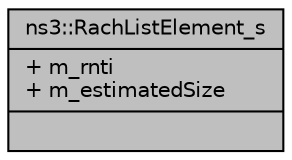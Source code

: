 digraph "ns3::RachListElement_s"
{
  edge [fontname="Helvetica",fontsize="10",labelfontname="Helvetica",labelfontsize="10"];
  node [fontname="Helvetica",fontsize="10",shape=record];
  Node1 [label="{ns3::RachListElement_s\n|+ m_rnti\l+ m_estimatedSize\l|}",height=0.2,width=0.4,color="black", fillcolor="grey75", style="filled", fontcolor="black"];
}
